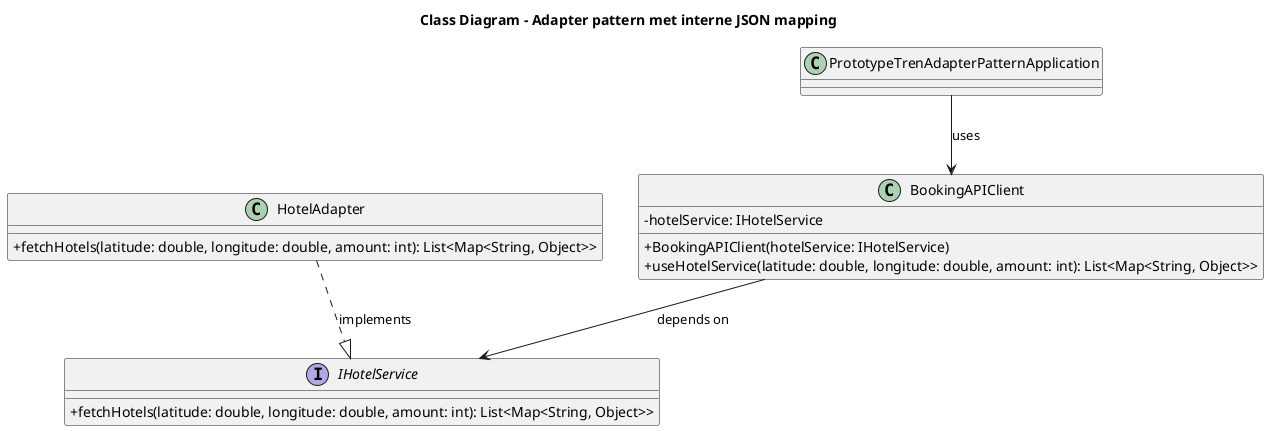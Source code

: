 @startuml
skinparam classAttributeIconSize 0
title Class Diagram – Adapter pattern met interne JSON mapping


class BookingAPIClient {
    -hotelService: IHotelService
    +BookingAPIClient(hotelService: IHotelService)
    +useHotelService(latitude: double, longitude: double, amount: int): List<Map<String, Object>>
}

interface IHotelService {
    +fetchHotels(latitude: double, longitude: double, amount: int): List<Map<String, Object>>
}

class HotelAdapter {
    +fetchHotels(latitude: double, longitude: double, amount: int): List<Map<String, Object>>
}

BookingAPIClient --> IHotelService : depends on
HotelAdapter ..|> IHotelService : implements
PrototypeTrenAdapterPatternApplication --> BookingAPIClient : uses
@enduml